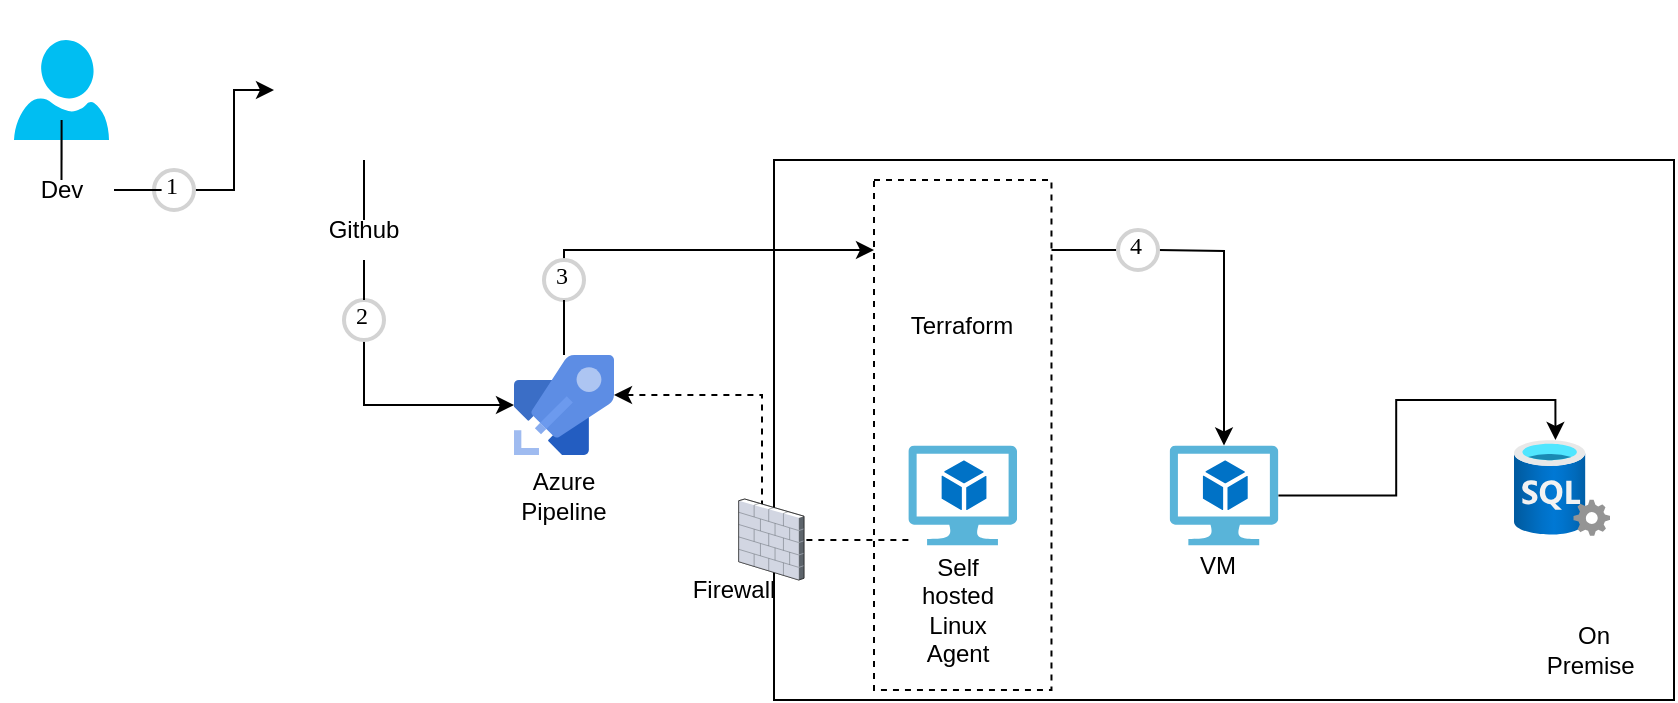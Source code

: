 <mxfile version="16.4.5" type="github">
  <diagram id="EKAwyktgqQ-O86GFFpcN" name="Page-1">
    <mxGraphModel dx="1102" dy="525" grid="1" gridSize="10" guides="1" tooltips="1" connect="1" arrows="1" fold="1" page="1" pageScale="1" pageWidth="850" pageHeight="1100" math="0" shadow="0">
      <root>
        <mxCell id="0" />
        <mxCell id="1" parent="0" />
        <mxCell id="LY4EYiATw5QxcPvxdW7j-7" style="edgeStyle=orthogonalEdgeStyle;rounded=0;orthogonalLoop=1;jettySize=auto;html=1;startArrow=none;" edge="1" parent="1" source="LY4EYiATw5QxcPvxdW7j-68" target="LY4EYiATw5QxcPvxdW7j-17">
          <mxGeometry relative="1" as="geometry">
            <mxPoint x="115" y="250" as="targetPoint" />
          </mxGeometry>
        </mxCell>
        <mxCell id="LY4EYiATw5QxcPvxdW7j-1" value="" style="verticalLabelPosition=bottom;html=1;verticalAlign=top;align=center;strokeColor=none;fillColor=#00BEF2;shape=mxgraph.azure.user;" vertex="1" parent="1">
          <mxGeometry x="30" y="180" width="47.5" height="50" as="geometry" />
        </mxCell>
        <mxCell id="LY4EYiATw5QxcPvxdW7j-9" style="edgeStyle=orthogonalEdgeStyle;rounded=0;orthogonalLoop=1;jettySize=auto;html=1;startArrow=none;" edge="1" parent="1" source="LY4EYiATw5QxcPvxdW7j-71" target="LY4EYiATw5QxcPvxdW7j-6">
          <mxGeometry relative="1" as="geometry">
            <mxPoint x="150" y="285" as="sourcePoint" />
            <Array as="points">
              <mxPoint x="205" y="320" />
            </Array>
          </mxGeometry>
        </mxCell>
        <mxCell id="LY4EYiATw5QxcPvxdW7j-6" value="" style="sketch=0;aspect=fixed;html=1;points=[];align=center;image;fontSize=12;image=img/lib/mscae/Azure_Pipelines.svg;" vertex="1" parent="1">
          <mxGeometry x="280" y="337.5" width="50" height="50" as="geometry" />
        </mxCell>
        <mxCell id="LY4EYiATw5QxcPvxdW7j-12" value="" style="rounded=0;whiteSpace=wrap;html=1;" vertex="1" parent="1">
          <mxGeometry x="410" y="240" width="450" height="270" as="geometry" />
        </mxCell>
        <mxCell id="LY4EYiATw5QxcPvxdW7j-15" value="On Premise&amp;nbsp;" style="text;html=1;strokeColor=none;fillColor=none;align=center;verticalAlign=middle;whiteSpace=wrap;rounded=0;" vertex="1" parent="1">
          <mxGeometry x="790" y="470" width="60" height="30" as="geometry" />
        </mxCell>
        <mxCell id="LY4EYiATw5QxcPvxdW7j-17" value="" style="shape=image;html=1;verticalAlign=top;verticalLabelPosition=bottom;labelBackgroundColor=#ffffff;imageAspect=0;aspect=fixed;image=https://cdn1.iconfinder.com/data/icons/picons-social/57/github-128.png" vertex="1" parent="1">
          <mxGeometry x="160" y="160" width="90" height="90" as="geometry" />
        </mxCell>
        <mxCell id="LY4EYiATw5QxcPvxdW7j-18" value="Dev" style="text;html=1;strokeColor=none;fillColor=none;align=center;verticalAlign=middle;whiteSpace=wrap;rounded=0;" vertex="1" parent="1">
          <mxGeometry x="23.75" y="240" width="60" height="30" as="geometry" />
        </mxCell>
        <mxCell id="LY4EYiATw5QxcPvxdW7j-21" value="" style="edgeStyle=orthogonalEdgeStyle;rounded=0;orthogonalLoop=1;jettySize=auto;html=1;endArrow=none;" edge="1" parent="1" source="LY4EYiATw5QxcPvxdW7j-1" target="LY4EYiATw5QxcPvxdW7j-18">
          <mxGeometry relative="1" as="geometry">
            <mxPoint x="77.5" y="175" as="sourcePoint" />
            <mxPoint x="155" y="240" as="targetPoint" />
          </mxGeometry>
        </mxCell>
        <mxCell id="LY4EYiATw5QxcPvxdW7j-22" value="Github" style="text;html=1;strokeColor=none;fillColor=none;align=center;verticalAlign=middle;whiteSpace=wrap;rounded=0;" vertex="1" parent="1">
          <mxGeometry x="175" y="260" width="60" height="30" as="geometry" />
        </mxCell>
        <mxCell id="LY4EYiATw5QxcPvxdW7j-23" value="" style="edgeStyle=orthogonalEdgeStyle;rounded=0;orthogonalLoop=1;jettySize=auto;html=1;endArrow=none;" edge="1" parent="1" source="LY4EYiATw5QxcPvxdW7j-17" target="LY4EYiATw5QxcPvxdW7j-22">
          <mxGeometry relative="1" as="geometry">
            <mxPoint x="200" y="285" as="sourcePoint" />
            <mxPoint x="305" y="360" as="targetPoint" />
          </mxGeometry>
        </mxCell>
        <mxCell id="LY4EYiATw5QxcPvxdW7j-24" value="Azure Pipeline" style="text;html=1;strokeColor=none;fillColor=none;align=center;verticalAlign=middle;whiteSpace=wrap;rounded=0;" vertex="1" parent="1">
          <mxGeometry x="275" y="392.75" width="60" height="30" as="geometry" />
        </mxCell>
        <mxCell id="LY4EYiATw5QxcPvxdW7j-75" style="edgeStyle=orthogonalEdgeStyle;rounded=0;orthogonalLoop=1;jettySize=auto;html=1;entryX=1;entryY=0.4;entryDx=0;entryDy=0;entryPerimeter=0;dashed=1;" edge="1" parent="1" source="LY4EYiATw5QxcPvxdW7j-28" target="LY4EYiATw5QxcPvxdW7j-6">
          <mxGeometry relative="1" as="geometry">
            <Array as="points">
              <mxPoint x="404" y="430" />
              <mxPoint x="404" y="358" />
            </Array>
          </mxGeometry>
        </mxCell>
        <mxCell id="LY4EYiATw5QxcPvxdW7j-28" value="" style="sketch=0;aspect=fixed;html=1;points=[];align=center;image;fontSize=12;image=img/lib/mscae/Virtual_Machine_2.svg;" vertex="1" parent="1">
          <mxGeometry x="477.19" y="382.75" width="54.35" height="50" as="geometry" />
        </mxCell>
        <mxCell id="LY4EYiATw5QxcPvxdW7j-29" value="VM" style="text;html=1;strokeColor=none;fillColor=none;align=center;verticalAlign=middle;whiteSpace=wrap;rounded=0;" vertex="1" parent="1">
          <mxGeometry x="602.18" y="428" width="60" height="30" as="geometry" />
        </mxCell>
        <mxCell id="LY4EYiATw5QxcPvxdW7j-30" value="" style="aspect=fixed;html=1;points=[];align=center;image;fontSize=12;image=img/lib/azure2/databases/SQL_Server.svg;" vertex="1" parent="1">
          <mxGeometry x="780" y="380" width="48" height="48" as="geometry" />
        </mxCell>
        <mxCell id="LY4EYiATw5QxcPvxdW7j-67" style="edgeStyle=orthogonalEdgeStyle;rounded=0;orthogonalLoop=1;jettySize=auto;html=1;entryX=0.432;entryY=0;entryDx=0;entryDy=0;entryPerimeter=0;" edge="1" parent="1" source="LY4EYiATw5QxcPvxdW7j-42" target="LY4EYiATw5QxcPvxdW7j-30">
          <mxGeometry relative="1" as="geometry" />
        </mxCell>
        <mxCell id="LY4EYiATw5QxcPvxdW7j-42" value="" style="sketch=0;aspect=fixed;html=1;points=[];align=center;image;fontSize=12;image=img/lib/mscae/Virtual_Machine_2.svg;" vertex="1" parent="1">
          <mxGeometry x="607.83" y="382.75" width="54.35" height="50" as="geometry" />
        </mxCell>
        <mxCell id="LY4EYiATw5QxcPvxdW7j-43" value="Self hosted Linux Agent" style="text;html=1;strokeColor=none;fillColor=none;align=center;verticalAlign=middle;whiteSpace=wrap;rounded=0;" vertex="1" parent="1">
          <mxGeometry x="471.54" y="450" width="60" height="30" as="geometry" />
        </mxCell>
        <mxCell id="LY4EYiATw5QxcPvxdW7j-45" value="" style="verticalLabelPosition=bottom;sketch=0;aspect=fixed;html=1;verticalAlign=top;strokeColor=none;align=center;outlineConnect=0;shape=mxgraph.citrix.firewall;fillColor=none;" vertex="1" parent="1">
          <mxGeometry x="392.34" y="409.5" width="32.66" height="40.5" as="geometry" />
        </mxCell>
        <mxCell id="LY4EYiATw5QxcPvxdW7j-64" style="edgeStyle=orthogonalEdgeStyle;rounded=0;orthogonalLoop=1;jettySize=auto;html=1;startArrow=none;" edge="1" parent="1" target="LY4EYiATw5QxcPvxdW7j-42">
          <mxGeometry relative="1" as="geometry">
            <mxPoint x="602.18" y="285" as="sourcePoint" />
          </mxGeometry>
        </mxCell>
        <mxCell id="LY4EYiATw5QxcPvxdW7j-51" value="" style="shape=image;imageAspect=0;aspect=fixed;verticalLabelPosition=bottom;verticalAlign=top;image=https://blogs.vmware.com/cloudprovider/files/2019/04/og-image-8b3e4f7d-blog-aspect-ratio-576x324.png;" vertex="1" parent="1">
          <mxGeometry x="460" y="260" width="88.74" height="50" as="geometry" />
        </mxCell>
        <mxCell id="LY4EYiATw5QxcPvxdW7j-52" value="Terraform" style="text;html=1;strokeColor=none;fillColor=none;align=center;verticalAlign=middle;whiteSpace=wrap;rounded=0;" vertex="1" parent="1">
          <mxGeometry x="474.37" y="307.5" width="60" height="30" as="geometry" />
        </mxCell>
        <mxCell id="LY4EYiATw5QxcPvxdW7j-68" value="1" style="ellipse;whiteSpace=wrap;html=1;aspect=fixed;strokeWidth=2;fontFamily=Tahoma;spacingBottom=4;spacingRight=2;strokeColor=#d3d3d3;fillColor=none;" vertex="1" parent="1">
          <mxGeometry x="100" y="245" width="20" height="20" as="geometry" />
        </mxCell>
        <mxCell id="LY4EYiATw5QxcPvxdW7j-69" value="" style="edgeStyle=orthogonalEdgeStyle;rounded=0;orthogonalLoop=1;jettySize=auto;html=1;startArrow=none;endArrow=none;" edge="1" parent="1" source="LY4EYiATw5QxcPvxdW7j-18" target="LY4EYiATw5QxcPvxdW7j-68">
          <mxGeometry relative="1" as="geometry">
            <mxPoint x="83.75" y="255" as="sourcePoint" />
            <mxPoint x="160" y="205" as="targetPoint" />
          </mxGeometry>
        </mxCell>
        <mxCell id="LY4EYiATw5QxcPvxdW7j-71" value="2" style="ellipse;whiteSpace=wrap;html=1;aspect=fixed;strokeWidth=2;fontFamily=Tahoma;spacingBottom=4;spacingRight=2;strokeColor=#d3d3d3;fillColor=none;" vertex="1" parent="1">
          <mxGeometry x="195" y="310" width="20" height="20" as="geometry" />
        </mxCell>
        <mxCell id="LY4EYiATw5QxcPvxdW7j-72" value="" style="edgeStyle=orthogonalEdgeStyle;rounded=0;orthogonalLoop=1;jettySize=auto;html=1;startArrow=none;endArrow=none;" edge="1" parent="1" source="LY4EYiATw5QxcPvxdW7j-22" target="LY4EYiATw5QxcPvxdW7j-71">
          <mxGeometry relative="1" as="geometry">
            <mxPoint x="205" y="290" as="sourcePoint" />
            <mxPoint x="280" y="320" as="targetPoint" />
            <Array as="points" />
          </mxGeometry>
        </mxCell>
        <mxCell id="LY4EYiATw5QxcPvxdW7j-87" style="edgeStyle=orthogonalEdgeStyle;rounded=0;orthogonalLoop=1;jettySize=auto;html=1;startArrow=none;" edge="1" parent="1" source="LY4EYiATw5QxcPvxdW7j-73" target="LY4EYiATw5QxcPvxdW7j-51">
          <mxGeometry relative="1" as="geometry">
            <Array as="points">
              <mxPoint x="305" y="285" />
            </Array>
          </mxGeometry>
        </mxCell>
        <mxCell id="LY4EYiATw5QxcPvxdW7j-73" value="3" style="ellipse;whiteSpace=wrap;html=1;aspect=fixed;strokeWidth=2;fontFamily=Tahoma;spacingBottom=4;spacingRight=2;strokeColor=#d3d3d3;fillColor=none;" vertex="1" parent="1">
          <mxGeometry x="295" y="290" width="20" height="20" as="geometry" />
        </mxCell>
        <mxCell id="LY4EYiATw5QxcPvxdW7j-90" value="" style="edgeStyle=orthogonalEdgeStyle;rounded=0;orthogonalLoop=1;jettySize=auto;html=1;endArrow=none;" edge="1" parent="1" source="LY4EYiATw5QxcPvxdW7j-6" target="LY4EYiATw5QxcPvxdW7j-73">
          <mxGeometry relative="1" as="geometry">
            <mxPoint x="305" y="337.5" as="sourcePoint" />
            <mxPoint x="421.26" y="285" as="targetPoint" />
            <Array as="points" />
          </mxGeometry>
        </mxCell>
        <mxCell id="LY4EYiATw5QxcPvxdW7j-92" value="" style="rounded=0;whiteSpace=wrap;html=1;fillColor=none;dashed=1;" vertex="1" parent="1">
          <mxGeometry x="460" y="250" width="88.74" height="255" as="geometry" />
        </mxCell>
        <mxCell id="LY4EYiATw5QxcPvxdW7j-60" value="Firewall" style="text;html=1;strokeColor=none;fillColor=none;align=center;verticalAlign=middle;whiteSpace=wrap;rounded=0;" vertex="1" parent="1">
          <mxGeometry x="360.0" y="440" width="60" height="30" as="geometry" />
        </mxCell>
        <mxCell id="LY4EYiATw5QxcPvxdW7j-97" value="" style="edgeStyle=orthogonalEdgeStyle;rounded=0;orthogonalLoop=1;jettySize=auto;html=1;endArrow=none;" edge="1" parent="1" source="LY4EYiATw5QxcPvxdW7j-51">
          <mxGeometry relative="1" as="geometry">
            <mxPoint x="548.74" y="285" as="sourcePoint" />
            <mxPoint x="582.18" y="285" as="targetPoint" />
          </mxGeometry>
        </mxCell>
        <mxCell id="LY4EYiATw5QxcPvxdW7j-98" value="4" style="ellipse;whiteSpace=wrap;html=1;aspect=fixed;strokeWidth=2;fontFamily=Tahoma;spacingBottom=4;spacingRight=2;strokeColor=#d3d3d3;fillColor=none;" vertex="1" parent="1">
          <mxGeometry x="582" y="275" width="20" height="20" as="geometry" />
        </mxCell>
      </root>
    </mxGraphModel>
  </diagram>
</mxfile>
